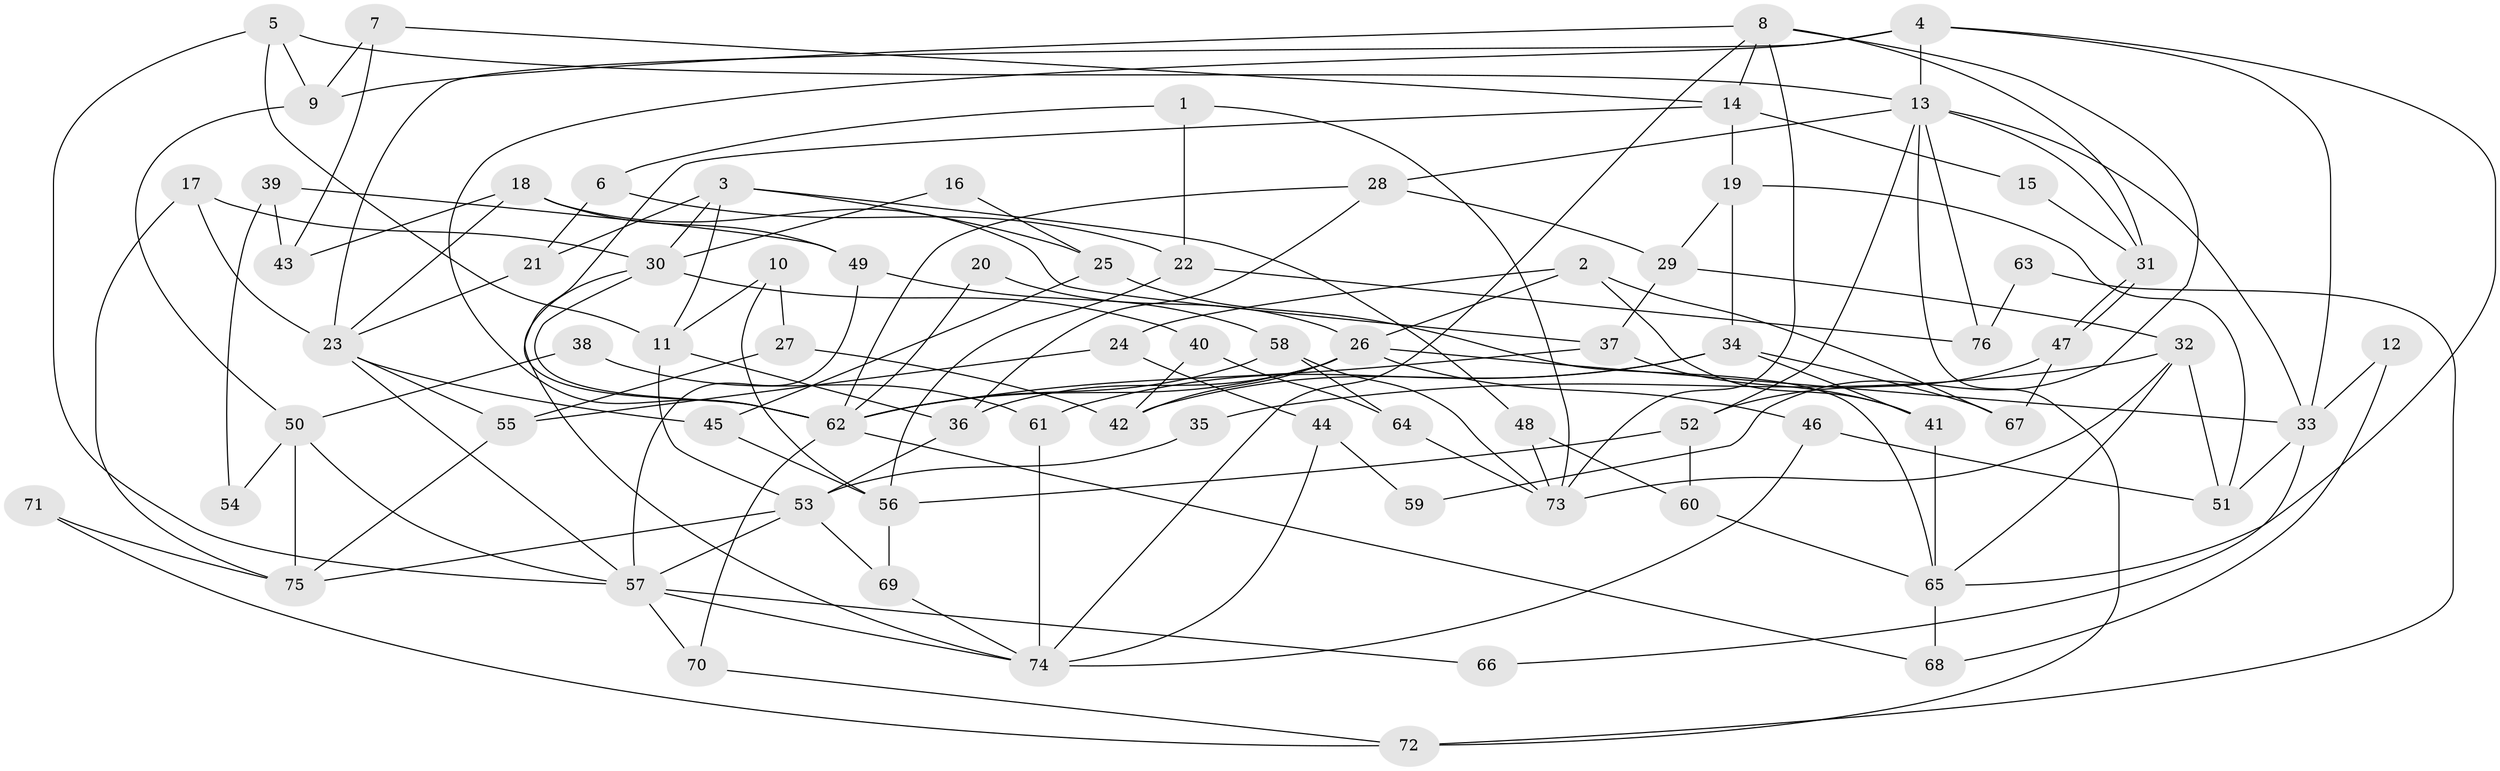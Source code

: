 // coarse degree distribution, {2: 0.16326530612244897, 5: 0.1836734693877551, 7: 0.14285714285714285, 10: 0.02040816326530612, 4: 0.14285714285714285, 6: 0.04081632653061224, 3: 0.16326530612244897, 1: 0.02040816326530612, 8: 0.08163265306122448, 14: 0.02040816326530612, 9: 0.02040816326530612}
// Generated by graph-tools (version 1.1) at 2025/52/02/27/25 19:52:09]
// undirected, 76 vertices, 152 edges
graph export_dot {
graph [start="1"]
  node [color=gray90,style=filled];
  1;
  2;
  3;
  4;
  5;
  6;
  7;
  8;
  9;
  10;
  11;
  12;
  13;
  14;
  15;
  16;
  17;
  18;
  19;
  20;
  21;
  22;
  23;
  24;
  25;
  26;
  27;
  28;
  29;
  30;
  31;
  32;
  33;
  34;
  35;
  36;
  37;
  38;
  39;
  40;
  41;
  42;
  43;
  44;
  45;
  46;
  47;
  48;
  49;
  50;
  51;
  52;
  53;
  54;
  55;
  56;
  57;
  58;
  59;
  60;
  61;
  62;
  63;
  64;
  65;
  66;
  67;
  68;
  69;
  70;
  71;
  72;
  73;
  74;
  75;
  76;
  1 -- 22;
  1 -- 73;
  1 -- 6;
  2 -- 26;
  2 -- 41;
  2 -- 24;
  2 -- 67;
  3 -- 11;
  3 -- 30;
  3 -- 21;
  3 -- 25;
  3 -- 48;
  4 -- 13;
  4 -- 62;
  4 -- 23;
  4 -- 33;
  4 -- 65;
  5 -- 13;
  5 -- 57;
  5 -- 9;
  5 -- 11;
  6 -- 21;
  6 -- 22;
  7 -- 14;
  7 -- 9;
  7 -- 43;
  8 -- 74;
  8 -- 31;
  8 -- 9;
  8 -- 14;
  8 -- 59;
  8 -- 73;
  9 -- 50;
  10 -- 56;
  10 -- 27;
  10 -- 11;
  11 -- 36;
  11 -- 53;
  12 -- 33;
  12 -- 68;
  13 -- 52;
  13 -- 33;
  13 -- 28;
  13 -- 31;
  13 -- 72;
  13 -- 76;
  14 -- 19;
  14 -- 15;
  14 -- 62;
  15 -- 31;
  16 -- 30;
  16 -- 25;
  17 -- 75;
  17 -- 23;
  17 -- 30;
  18 -- 37;
  18 -- 23;
  18 -- 43;
  18 -- 49;
  19 -- 51;
  19 -- 34;
  19 -- 29;
  20 -- 26;
  20 -- 62;
  21 -- 23;
  22 -- 56;
  22 -- 76;
  23 -- 57;
  23 -- 45;
  23 -- 55;
  24 -- 55;
  24 -- 44;
  25 -- 65;
  25 -- 45;
  26 -- 33;
  26 -- 62;
  26 -- 36;
  26 -- 42;
  26 -- 46;
  27 -- 55;
  27 -- 42;
  28 -- 36;
  28 -- 29;
  28 -- 62;
  29 -- 32;
  29 -- 37;
  30 -- 62;
  30 -- 40;
  30 -- 74;
  31 -- 47;
  31 -- 47;
  32 -- 73;
  32 -- 35;
  32 -- 51;
  32 -- 65;
  33 -- 51;
  33 -- 66;
  34 -- 41;
  34 -- 42;
  34 -- 61;
  34 -- 67;
  35 -- 53;
  36 -- 53;
  37 -- 62;
  37 -- 41;
  38 -- 50;
  38 -- 61;
  39 -- 43;
  39 -- 49;
  39 -- 54;
  40 -- 64;
  40 -- 42;
  41 -- 65;
  44 -- 74;
  44 -- 59;
  45 -- 56;
  46 -- 74;
  46 -- 51;
  47 -- 67;
  47 -- 52;
  48 -- 60;
  48 -- 73;
  49 -- 58;
  49 -- 57;
  50 -- 57;
  50 -- 54;
  50 -- 75;
  52 -- 56;
  52 -- 60;
  53 -- 57;
  53 -- 69;
  53 -- 75;
  55 -- 75;
  56 -- 69;
  57 -- 66;
  57 -- 70;
  57 -- 74;
  58 -- 73;
  58 -- 62;
  58 -- 64;
  60 -- 65;
  61 -- 74;
  62 -- 68;
  62 -- 70;
  63 -- 76;
  63 -- 72;
  64 -- 73;
  65 -- 68;
  69 -- 74;
  70 -- 72;
  71 -- 75;
  71 -- 72;
}
